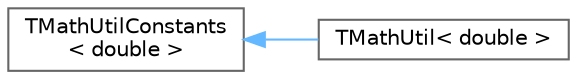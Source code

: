 digraph "Graphical Class Hierarchy"
{
 // INTERACTIVE_SVG=YES
 // LATEX_PDF_SIZE
  bgcolor="transparent";
  edge [fontname=Helvetica,fontsize=10,labelfontname=Helvetica,labelfontsize=10];
  node [fontname=Helvetica,fontsize=10,shape=box,height=0.2,width=0.4];
  rankdir="LR";
  Node0 [id="Node000000",label="TMathUtilConstants\l\< double \>",height=0.2,width=0.4,color="grey40", fillcolor="white", style="filled",URL="$df/df7/structTMathUtilConstants_3_01double_01_4.html",tooltip=" "];
  Node0 -> Node1 [id="edge8270_Node000000_Node000001",dir="back",color="steelblue1",style="solid",tooltip=" "];
  Node1 [id="Node000001",label="TMathUtil\< double \>",height=0.2,width=0.4,color="grey40", fillcolor="white", style="filled",URL="$df/d8b/classTMathUtil.html",tooltip=" "];
}
